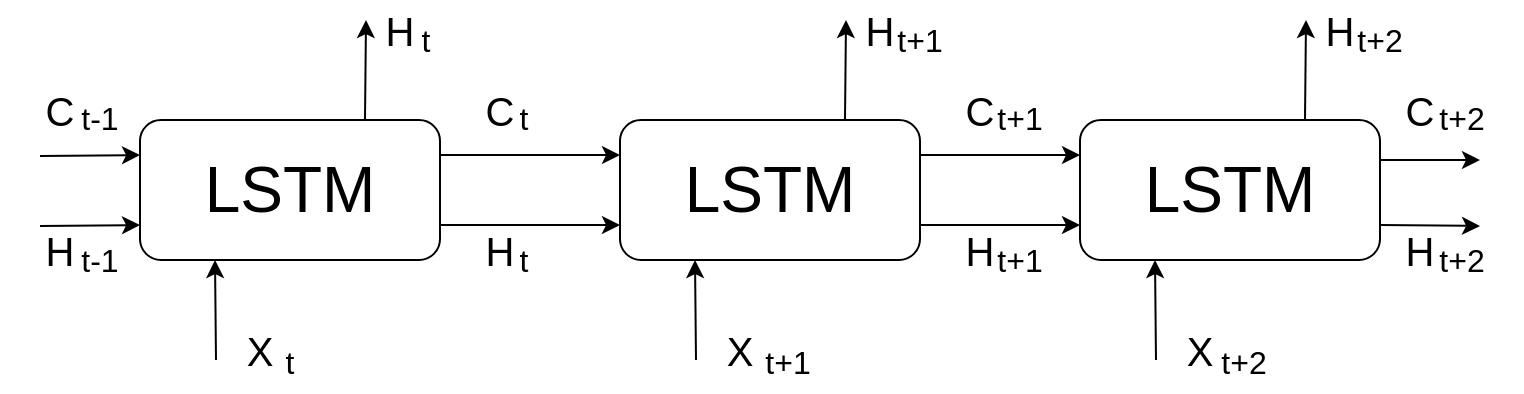 <mxfile version="24.2.2" type="device">
  <diagram name="Страница — 1" id="Mr-a5qJRFT9egZu9b4EL">
    <mxGraphModel dx="841" dy="493" grid="1" gridSize="10" guides="1" tooltips="1" connect="1" arrows="1" fold="1" page="1" pageScale="1" pageWidth="827" pageHeight="1169" math="0" shadow="0">
      <root>
        <mxCell id="0" />
        <mxCell id="1" parent="0" />
        <mxCell id="11bJmfyxsHX5v0_lypsA-1" value="&lt;font style=&quot;font-size: 32px;&quot;&gt;LSTM&lt;/font&gt;" style="rounded=1;whiteSpace=wrap;html=1;" vertex="1" parent="1">
          <mxGeometry x="90" y="160" width="150" height="70" as="geometry" />
        </mxCell>
        <mxCell id="11bJmfyxsHX5v0_lypsA-3" value="&lt;font style=&quot;font-size: 32px;&quot;&gt;LSTM&lt;/font&gt;" style="rounded=1;whiteSpace=wrap;html=1;" vertex="1" parent="1">
          <mxGeometry x="330" y="160" width="150" height="70" as="geometry" />
        </mxCell>
        <mxCell id="11bJmfyxsHX5v0_lypsA-4" value="&lt;font style=&quot;font-size: 32px;&quot;&gt;LSTM&lt;/font&gt;" style="rounded=1;whiteSpace=wrap;html=1;" vertex="1" parent="1">
          <mxGeometry x="560" y="160" width="150" height="70" as="geometry" />
        </mxCell>
        <mxCell id="11bJmfyxsHX5v0_lypsA-5" value="" style="endArrow=classic;html=1;rounded=0;exitX=1;exitY=0.25;exitDx=0;exitDy=0;entryX=0;entryY=0.25;entryDx=0;entryDy=0;" edge="1" parent="1" source="11bJmfyxsHX5v0_lypsA-1" target="11bJmfyxsHX5v0_lypsA-3">
          <mxGeometry width="50" height="50" relative="1" as="geometry">
            <mxPoint x="340" y="210" as="sourcePoint" />
            <mxPoint x="390" y="160" as="targetPoint" />
          </mxGeometry>
        </mxCell>
        <mxCell id="11bJmfyxsHX5v0_lypsA-6" value="" style="endArrow=classic;html=1;rounded=0;exitX=1;exitY=0.75;exitDx=0;exitDy=0;entryX=0;entryY=0.75;entryDx=0;entryDy=0;" edge="1" parent="1" source="11bJmfyxsHX5v0_lypsA-1" target="11bJmfyxsHX5v0_lypsA-3">
          <mxGeometry width="50" height="50" relative="1" as="geometry">
            <mxPoint x="340" y="210" as="sourcePoint" />
            <mxPoint x="390" y="160" as="targetPoint" />
          </mxGeometry>
        </mxCell>
        <mxCell id="11bJmfyxsHX5v0_lypsA-7" value="" style="endArrow=classic;html=1;rounded=0;exitX=1;exitY=0.25;exitDx=0;exitDy=0;entryX=0;entryY=0.25;entryDx=0;entryDy=0;" edge="1" parent="1" source="11bJmfyxsHX5v0_lypsA-3" target="11bJmfyxsHX5v0_lypsA-4">
          <mxGeometry width="50" height="50" relative="1" as="geometry">
            <mxPoint x="340" y="210" as="sourcePoint" />
            <mxPoint x="390" y="160" as="targetPoint" />
          </mxGeometry>
        </mxCell>
        <mxCell id="11bJmfyxsHX5v0_lypsA-8" value="" style="endArrow=classic;html=1;rounded=0;exitX=1;exitY=0.75;exitDx=0;exitDy=0;entryX=0;entryY=0.75;entryDx=0;entryDy=0;" edge="1" parent="1" source="11bJmfyxsHX5v0_lypsA-3" target="11bJmfyxsHX5v0_lypsA-4">
          <mxGeometry width="50" height="50" relative="1" as="geometry">
            <mxPoint x="340" y="210" as="sourcePoint" />
            <mxPoint x="390" y="160" as="targetPoint" />
          </mxGeometry>
        </mxCell>
        <mxCell id="11bJmfyxsHX5v0_lypsA-9" value="" style="endArrow=classic;html=1;rounded=0;entryX=0;entryY=0.25;entryDx=0;entryDy=0;" edge="1" parent="1" target="11bJmfyxsHX5v0_lypsA-1">
          <mxGeometry width="50" height="50" relative="1" as="geometry">
            <mxPoint x="40" y="178" as="sourcePoint" />
            <mxPoint x="340" y="160" as="targetPoint" />
          </mxGeometry>
        </mxCell>
        <mxCell id="11bJmfyxsHX5v0_lypsA-10" value="" style="endArrow=classic;html=1;rounded=0;entryX=0;entryY=0.75;entryDx=0;entryDy=0;" edge="1" parent="1" target="11bJmfyxsHX5v0_lypsA-1">
          <mxGeometry width="50" height="50" relative="1" as="geometry">
            <mxPoint x="40" y="213" as="sourcePoint" />
            <mxPoint x="340" y="160" as="targetPoint" />
          </mxGeometry>
        </mxCell>
        <mxCell id="11bJmfyxsHX5v0_lypsA-11" value="" style="endArrow=classic;html=1;rounded=0;entryX=0;entryY=0.25;entryDx=0;entryDy=0;" edge="1" parent="1">
          <mxGeometry width="50" height="50" relative="1" as="geometry">
            <mxPoint x="710" y="180" as="sourcePoint" />
            <mxPoint x="760" y="180" as="targetPoint" />
          </mxGeometry>
        </mxCell>
        <mxCell id="11bJmfyxsHX5v0_lypsA-12" value="" style="endArrow=classic;html=1;rounded=0;exitX=1;exitY=0.75;exitDx=0;exitDy=0;" edge="1" parent="1" source="11bJmfyxsHX5v0_lypsA-4">
          <mxGeometry width="50" height="50" relative="1" as="geometry">
            <mxPoint x="710" y="210" as="sourcePoint" />
            <mxPoint x="760" y="213" as="targetPoint" />
          </mxGeometry>
        </mxCell>
        <mxCell id="11bJmfyxsHX5v0_lypsA-13" value="" style="endArrow=classic;html=1;rounded=0;entryX=0.25;entryY=1;entryDx=0;entryDy=0;" edge="1" parent="1" target="11bJmfyxsHX5v0_lypsA-1">
          <mxGeometry width="50" height="50" relative="1" as="geometry">
            <mxPoint x="128" y="280" as="sourcePoint" />
            <mxPoint x="130" y="260" as="targetPoint" />
          </mxGeometry>
        </mxCell>
        <mxCell id="11bJmfyxsHX5v0_lypsA-14" value="" style="endArrow=classic;html=1;rounded=0;entryX=0.25;entryY=1;entryDx=0;entryDy=0;" edge="1" parent="1" target="11bJmfyxsHX5v0_lypsA-3">
          <mxGeometry width="50" height="50" relative="1" as="geometry">
            <mxPoint x="368" y="280" as="sourcePoint" />
            <mxPoint x="390" y="290" as="targetPoint" />
          </mxGeometry>
        </mxCell>
        <mxCell id="11bJmfyxsHX5v0_lypsA-15" value="" style="endArrow=classic;html=1;rounded=0;entryX=0.25;entryY=1;entryDx=0;entryDy=0;" edge="1" parent="1" target="11bJmfyxsHX5v0_lypsA-4">
          <mxGeometry width="50" height="50" relative="1" as="geometry">
            <mxPoint x="598" y="280" as="sourcePoint" />
            <mxPoint x="390" y="200" as="targetPoint" />
          </mxGeometry>
        </mxCell>
        <mxCell id="11bJmfyxsHX5v0_lypsA-16" value="" style="endArrow=classic;html=1;rounded=0;exitX=0.75;exitY=0;exitDx=0;exitDy=0;" edge="1" parent="1" source="11bJmfyxsHX5v0_lypsA-1">
          <mxGeometry width="50" height="50" relative="1" as="geometry">
            <mxPoint x="340" y="250" as="sourcePoint" />
            <mxPoint x="203" y="110" as="targetPoint" />
          </mxGeometry>
        </mxCell>
        <mxCell id="11bJmfyxsHX5v0_lypsA-17" value="" style="endArrow=classic;html=1;rounded=0;exitX=0.75;exitY=0;exitDx=0;exitDy=0;" edge="1" parent="1" source="11bJmfyxsHX5v0_lypsA-3">
          <mxGeometry width="50" height="50" relative="1" as="geometry">
            <mxPoint x="340" y="250" as="sourcePoint" />
            <mxPoint x="443" y="110" as="targetPoint" />
          </mxGeometry>
        </mxCell>
        <mxCell id="11bJmfyxsHX5v0_lypsA-18" value="" style="endArrow=classic;html=1;rounded=0;exitX=0.75;exitY=0;exitDx=0;exitDy=0;" edge="1" parent="1" source="11bJmfyxsHX5v0_lypsA-4">
          <mxGeometry width="50" height="50" relative="1" as="geometry">
            <mxPoint x="340" y="250" as="sourcePoint" />
            <mxPoint x="673" y="110" as="targetPoint" />
          </mxGeometry>
        </mxCell>
        <mxCell id="11bJmfyxsHX5v0_lypsA-19" value="&lt;font style=&quot;font-size: 20px;&quot;&gt;X&lt;/font&gt;" style="text;html=1;align=center;verticalAlign=middle;whiteSpace=wrap;rounded=0;" vertex="1" parent="1">
          <mxGeometry x="120" y="260" width="60" height="30" as="geometry" />
        </mxCell>
        <mxCell id="11bJmfyxsHX5v0_lypsA-20" value="&lt;font style=&quot;font-size: 20px;&quot;&gt;X&lt;/font&gt;" style="text;html=1;align=center;verticalAlign=middle;whiteSpace=wrap;rounded=0;" vertex="1" parent="1">
          <mxGeometry x="360" y="260" width="60" height="30" as="geometry" />
        </mxCell>
        <mxCell id="11bJmfyxsHX5v0_lypsA-21" value="&lt;font style=&quot;font-size: 20px;&quot;&gt;X&lt;/font&gt;" style="text;html=1;align=center;verticalAlign=middle;whiteSpace=wrap;rounded=0;" vertex="1" parent="1">
          <mxGeometry x="590" y="260" width="60" height="30" as="geometry" />
        </mxCell>
        <mxCell id="11bJmfyxsHX5v0_lypsA-22" value="&lt;font style=&quot;font-size: 20px;&quot;&gt;H&lt;/font&gt;" style="text;html=1;align=center;verticalAlign=middle;whiteSpace=wrap;rounded=0;" vertex="1" parent="1">
          <mxGeometry x="190" y="100" width="60" height="30" as="geometry" />
        </mxCell>
        <mxCell id="11bJmfyxsHX5v0_lypsA-23" value="&lt;font style=&quot;font-size: 20px;&quot;&gt;H&lt;/font&gt;" style="text;html=1;align=center;verticalAlign=middle;whiteSpace=wrap;rounded=0;" vertex="1" parent="1">
          <mxGeometry x="430" y="100" width="60" height="30" as="geometry" />
        </mxCell>
        <mxCell id="11bJmfyxsHX5v0_lypsA-24" value="&lt;font style=&quot;font-size: 20px;&quot;&gt;H&lt;/font&gt;" style="text;html=1;align=center;verticalAlign=middle;whiteSpace=wrap;rounded=0;" vertex="1" parent="1">
          <mxGeometry x="660" y="100" width="60" height="30" as="geometry" />
        </mxCell>
        <mxCell id="11bJmfyxsHX5v0_lypsA-25" value="&lt;font style=&quot;font-size: 20px;&quot;&gt;H&lt;/font&gt;" style="text;html=1;align=center;verticalAlign=middle;whiteSpace=wrap;rounded=0;" vertex="1" parent="1">
          <mxGeometry x="20" y="210" width="60" height="30" as="geometry" />
        </mxCell>
        <mxCell id="11bJmfyxsHX5v0_lypsA-26" value="&lt;font style=&quot;font-size: 20px;&quot;&gt;H&lt;/font&gt;" style="text;html=1;align=center;verticalAlign=middle;whiteSpace=wrap;rounded=0;" vertex="1" parent="1">
          <mxGeometry x="240" y="210" width="60" height="30" as="geometry" />
        </mxCell>
        <mxCell id="11bJmfyxsHX5v0_lypsA-27" value="&lt;font style=&quot;font-size: 20px;&quot;&gt;H&lt;/font&gt;" style="text;html=1;align=center;verticalAlign=middle;whiteSpace=wrap;rounded=0;" vertex="1" parent="1">
          <mxGeometry x="480" y="210" width="60" height="30" as="geometry" />
        </mxCell>
        <mxCell id="11bJmfyxsHX5v0_lypsA-28" value="&lt;font style=&quot;font-size: 20px;&quot;&gt;H&lt;/font&gt;" style="text;html=1;align=center;verticalAlign=middle;whiteSpace=wrap;rounded=0;" vertex="1" parent="1">
          <mxGeometry x="700" y="210" width="60" height="30" as="geometry" />
        </mxCell>
        <mxCell id="11bJmfyxsHX5v0_lypsA-29" value="&lt;font style=&quot;font-size: 20px;&quot;&gt;C&lt;/font&gt;" style="text;html=1;align=center;verticalAlign=middle;whiteSpace=wrap;rounded=0;" vertex="1" parent="1">
          <mxGeometry x="20" y="140" width="60" height="30" as="geometry" />
        </mxCell>
        <mxCell id="11bJmfyxsHX5v0_lypsA-30" value="&lt;font style=&quot;font-size: 20px;&quot;&gt;C&lt;/font&gt;" style="text;html=1;align=center;verticalAlign=middle;whiteSpace=wrap;rounded=0;" vertex="1" parent="1">
          <mxGeometry x="240" y="140" width="60" height="30" as="geometry" />
        </mxCell>
        <mxCell id="11bJmfyxsHX5v0_lypsA-31" value="&lt;font style=&quot;font-size: 20px;&quot;&gt;C&lt;/font&gt;" style="text;html=1;align=center;verticalAlign=middle;whiteSpace=wrap;rounded=0;" vertex="1" parent="1">
          <mxGeometry x="480" y="140" width="60" height="30" as="geometry" />
        </mxCell>
        <mxCell id="11bJmfyxsHX5v0_lypsA-32" value="&lt;font style=&quot;font-size: 20px;&quot;&gt;C&lt;/font&gt;" style="text;html=1;align=center;verticalAlign=middle;whiteSpace=wrap;rounded=0;" vertex="1" parent="1">
          <mxGeometry x="700" y="140" width="60" height="30" as="geometry" />
        </mxCell>
        <mxCell id="11bJmfyxsHX5v0_lypsA-33" value="&lt;font style=&quot;font-size: 16px;&quot;&gt;t&lt;/font&gt;" style="text;html=1;align=center;verticalAlign=middle;whiteSpace=wrap;rounded=0;" vertex="1" parent="1">
          <mxGeometry x="135" y="266" width="60" height="30" as="geometry" />
        </mxCell>
        <mxCell id="11bJmfyxsHX5v0_lypsA-36" value="&lt;font style=&quot;font-size: 16px;&quot;&gt;t&lt;/font&gt;" style="text;html=1;align=center;verticalAlign=middle;whiteSpace=wrap;rounded=0;" vertex="1" parent="1">
          <mxGeometry x="252" y="215" width="60" height="30" as="geometry" />
        </mxCell>
        <mxCell id="11bJmfyxsHX5v0_lypsA-37" value="&lt;font style=&quot;font-size: 16px;&quot;&gt;t&lt;/font&gt;" style="text;html=1;align=center;verticalAlign=middle;whiteSpace=wrap;rounded=0;" vertex="1" parent="1">
          <mxGeometry x="203" y="105" width="60" height="30" as="geometry" />
        </mxCell>
        <mxCell id="11bJmfyxsHX5v0_lypsA-38" value="&lt;font style=&quot;font-size: 16px;&quot;&gt;t&lt;/font&gt;" style="text;html=1;align=center;verticalAlign=middle;whiteSpace=wrap;rounded=0;" vertex="1" parent="1">
          <mxGeometry x="252" y="144" width="60" height="30" as="geometry" />
        </mxCell>
        <mxCell id="11bJmfyxsHX5v0_lypsA-39" value="&lt;font style=&quot;font-size: 16px;&quot;&gt;t-1&lt;/font&gt;" style="text;html=1;align=center;verticalAlign=middle;whiteSpace=wrap;rounded=0;" vertex="1" parent="1">
          <mxGeometry x="40" y="215" width="60" height="30" as="geometry" />
        </mxCell>
        <mxCell id="11bJmfyxsHX5v0_lypsA-40" value="&lt;font style=&quot;font-size: 16px;&quot;&gt;t-1&lt;/font&gt;" style="text;html=1;align=center;verticalAlign=middle;whiteSpace=wrap;rounded=0;" vertex="1" parent="1">
          <mxGeometry x="40" y="144" width="60" height="30" as="geometry" />
        </mxCell>
        <mxCell id="11bJmfyxsHX5v0_lypsA-41" value="&lt;font style=&quot;font-size: 16px;&quot;&gt;t+1&lt;/font&gt;" style="text;html=1;align=center;verticalAlign=middle;whiteSpace=wrap;rounded=0;" vertex="1" parent="1">
          <mxGeometry x="384" y="266" width="60" height="30" as="geometry" />
        </mxCell>
        <mxCell id="11bJmfyxsHX5v0_lypsA-42" value="&lt;font style=&quot;font-size: 16px;&quot;&gt;t+1&lt;/font&gt;" style="text;html=1;align=center;verticalAlign=middle;whiteSpace=wrap;rounded=0;" vertex="1" parent="1">
          <mxGeometry x="500" y="215" width="60" height="30" as="geometry" />
        </mxCell>
        <mxCell id="11bJmfyxsHX5v0_lypsA-43" value="&lt;font style=&quot;font-size: 16px;&quot;&gt;t+1&lt;/font&gt;" style="text;html=1;align=center;verticalAlign=middle;whiteSpace=wrap;rounded=0;" vertex="1" parent="1">
          <mxGeometry x="500" y="144" width="60" height="30" as="geometry" />
        </mxCell>
        <mxCell id="11bJmfyxsHX5v0_lypsA-44" value="&lt;font style=&quot;font-size: 16px;&quot;&gt;t+1&lt;/font&gt;" style="text;html=1;align=center;verticalAlign=middle;whiteSpace=wrap;rounded=0;" vertex="1" parent="1">
          <mxGeometry x="450" y="105" width="60" height="30" as="geometry" />
        </mxCell>
        <mxCell id="11bJmfyxsHX5v0_lypsA-45" value="&lt;font style=&quot;font-size: 16px;&quot;&gt;t+2&lt;/font&gt;" style="text;html=1;align=center;verticalAlign=middle;whiteSpace=wrap;rounded=0;" vertex="1" parent="1">
          <mxGeometry x="612" y="266" width="60" height="30" as="geometry" />
        </mxCell>
        <mxCell id="11bJmfyxsHX5v0_lypsA-46" value="&lt;font style=&quot;font-size: 16px;&quot;&gt;t+2&lt;/font&gt;" style="text;html=1;align=center;verticalAlign=middle;whiteSpace=wrap;rounded=0;" vertex="1" parent="1">
          <mxGeometry x="680" y="105" width="60" height="30" as="geometry" />
        </mxCell>
        <mxCell id="11bJmfyxsHX5v0_lypsA-47" value="&lt;font style=&quot;font-size: 16px;&quot;&gt;t+2&lt;/font&gt;" style="text;html=1;align=center;verticalAlign=middle;whiteSpace=wrap;rounded=0;" vertex="1" parent="1">
          <mxGeometry x="721" y="215" width="60" height="30" as="geometry" />
        </mxCell>
        <mxCell id="11bJmfyxsHX5v0_lypsA-48" value="&lt;font style=&quot;font-size: 16px;&quot;&gt;t+2&lt;/font&gt;" style="text;html=1;align=center;verticalAlign=middle;whiteSpace=wrap;rounded=0;" vertex="1" parent="1">
          <mxGeometry x="721" y="144" width="60" height="30" as="geometry" />
        </mxCell>
      </root>
    </mxGraphModel>
  </diagram>
</mxfile>
